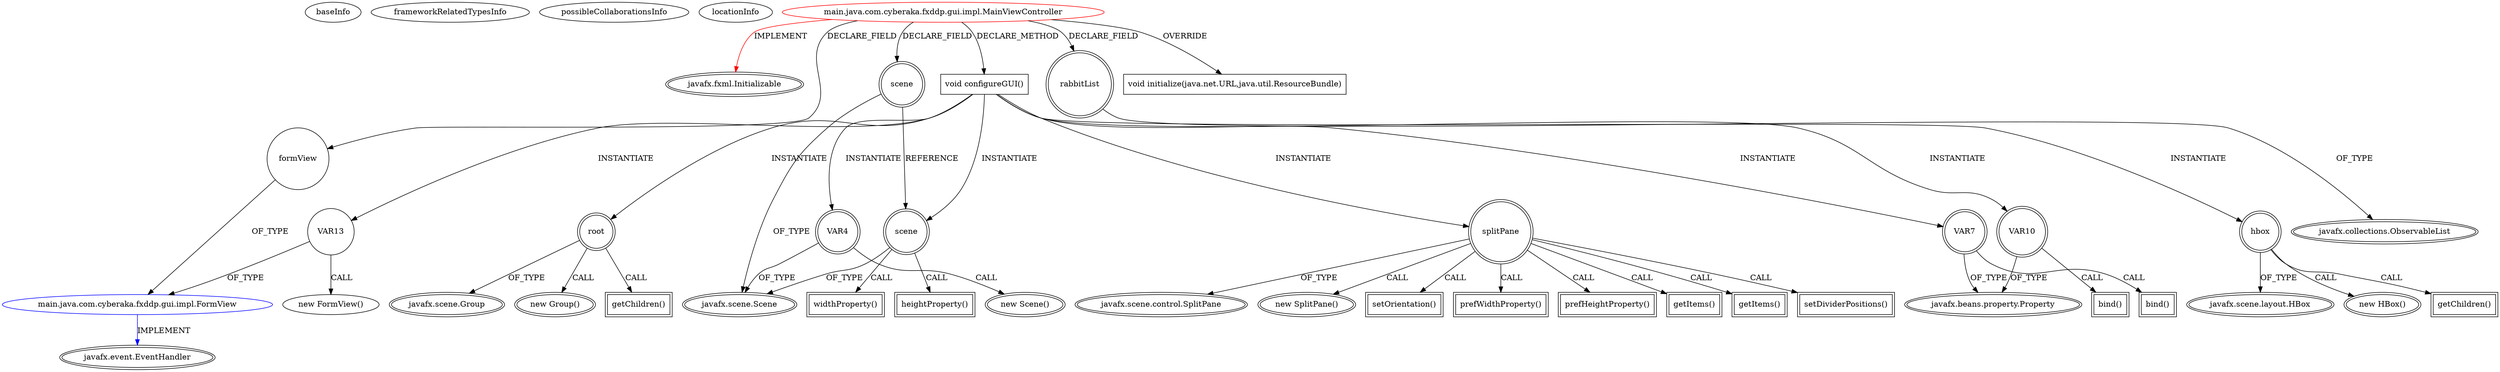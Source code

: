 digraph {
baseInfo[graphId=2334,category="extension_graph",isAnonymous=false,possibleRelation=true]
frameworkRelatedTypesInfo[0="javafx.fxml.Initializable"]
possibleCollaborationsInfo[0="2334~CLIENT_METHOD_DECLARATION-INSTANTIATION-FIELD_DECLARATION-~javafx.fxml.Initializable ~javafx.event.EventHandler ~false~false"]
locationInfo[projectName="cyberaka-fxddp_poc",filePath="/cyberaka-fxddp_poc/fxddp_poc-master/fxddp-gui/src/main/java/com/cyberaka/fxddp/gui/impl/MainViewController.java",contextSignature="MainViewController",graphId="2334"]
0[label="main.java.com.cyberaka.fxddp.gui.impl.MainViewController",vertexType="ROOT_CLIENT_CLASS_DECLARATION",isFrameworkType=false,color=red]
1[label="javafx.fxml.Initializable",vertexType="FRAMEWORK_INTERFACE_TYPE",isFrameworkType=true,peripheries=2]
2[label="formView",vertexType="FIELD_DECLARATION",isFrameworkType=false,shape=circle]
3[label="main.java.com.cyberaka.fxddp.gui.impl.FormView",vertexType="REFERENCE_CLIENT_CLASS_DECLARATION",isFrameworkType=false,color=blue]
4[label="javafx.event.EventHandler",vertexType="FRAMEWORK_INTERFACE_TYPE",isFrameworkType=true,peripheries=2]
5[label="rabbitList",vertexType="FIELD_DECLARATION",isFrameworkType=true,peripheries=2,shape=circle]
6[label="javafx.collections.ObservableList",vertexType="FRAMEWORK_INTERFACE_TYPE",isFrameworkType=true,peripheries=2]
7[label="scene",vertexType="FIELD_DECLARATION",isFrameworkType=true,peripheries=2,shape=circle]
8[label="javafx.scene.Scene",vertexType="FRAMEWORK_CLASS_TYPE",isFrameworkType=true,peripheries=2]
9[label="void initialize(java.net.URL,java.util.ResourceBundle)",vertexType="OVERRIDING_METHOD_DECLARATION",isFrameworkType=false,shape=box]
24[label="void configureGUI()",vertexType="CLIENT_METHOD_DECLARATION",isFrameworkType=false,shape=box]
26[label="root",vertexType="VARIABLE_EXPRESION",isFrameworkType=true,peripheries=2,shape=circle]
27[label="javafx.scene.Group",vertexType="FRAMEWORK_CLASS_TYPE",isFrameworkType=true,peripheries=2]
25[label="new Group()",vertexType="CONSTRUCTOR_CALL",isFrameworkType=true,peripheries=2]
29[label="VAR4",vertexType="VARIABLE_EXPRESION",isFrameworkType=true,peripheries=2,shape=circle]
28[label="new Scene()",vertexType="CONSTRUCTOR_CALL",isFrameworkType=true,peripheries=2]
32[label="splitPane",vertexType="VARIABLE_EXPRESION",isFrameworkType=true,peripheries=2,shape=circle]
33[label="javafx.scene.control.SplitPane",vertexType="FRAMEWORK_CLASS_TYPE",isFrameworkType=true,peripheries=2]
31[label="new SplitPane()",vertexType="CONSTRUCTOR_CALL",isFrameworkType=true,peripheries=2]
35[label="setOrientation()",vertexType="INSIDE_CALL",isFrameworkType=true,peripheries=2,shape=box]
36[label="VAR7",vertexType="VARIABLE_EXPRESION",isFrameworkType=true,peripheries=2,shape=circle]
38[label="javafx.beans.property.Property",vertexType="FRAMEWORK_INTERFACE_TYPE",isFrameworkType=true,peripheries=2]
37[label="bind()",vertexType="INSIDE_CALL",isFrameworkType=true,peripheries=2,shape=box]
40[label="prefWidthProperty()",vertexType="INSIDE_CALL",isFrameworkType=true,peripheries=2,shape=box]
41[label="scene",vertexType="VARIABLE_EXPRESION",isFrameworkType=true,peripheries=2,shape=circle]
42[label="widthProperty()",vertexType="INSIDE_CALL",isFrameworkType=true,peripheries=2,shape=box]
44[label="VAR10",vertexType="VARIABLE_EXPRESION",isFrameworkType=true,peripheries=2,shape=circle]
45[label="bind()",vertexType="INSIDE_CALL",isFrameworkType=true,peripheries=2,shape=box]
48[label="prefHeightProperty()",vertexType="INSIDE_CALL",isFrameworkType=true,peripheries=2,shape=box]
50[label="heightProperty()",vertexType="INSIDE_CALL",isFrameworkType=true,peripheries=2,shape=box]
52[label="VAR13",vertexType="VARIABLE_EXPRESION",isFrameworkType=false,shape=circle]
51[label="new FormView()",vertexType="CONSTRUCTOR_CALL",isFrameworkType=false]
55[label="getItems()",vertexType="INSIDE_CALL",isFrameworkType=true,peripheries=2,shape=box]
57[label="getItems()",vertexType="INSIDE_CALL",isFrameworkType=true,peripheries=2,shape=box]
59[label="setDividerPositions()",vertexType="INSIDE_CALL",isFrameworkType=true,peripheries=2,shape=box]
61[label="hbox",vertexType="VARIABLE_EXPRESION",isFrameworkType=true,peripheries=2,shape=circle]
62[label="javafx.scene.layout.HBox",vertexType="FRAMEWORK_CLASS_TYPE",isFrameworkType=true,peripheries=2]
60[label="new HBox()",vertexType="CONSTRUCTOR_CALL",isFrameworkType=true,peripheries=2]
64[label="getChildren()",vertexType="INSIDE_CALL",isFrameworkType=true,peripheries=2,shape=box]
66[label="getChildren()",vertexType="INSIDE_CALL",isFrameworkType=true,peripheries=2,shape=box]
0->1[label="IMPLEMENT",color=red]
0->2[label="DECLARE_FIELD"]
3->4[label="IMPLEMENT",color=blue]
2->3[label="OF_TYPE"]
0->5[label="DECLARE_FIELD"]
5->6[label="OF_TYPE"]
0->7[label="DECLARE_FIELD"]
7->8[label="OF_TYPE"]
0->9[label="OVERRIDE"]
0->24[label="DECLARE_METHOD"]
24->26[label="INSTANTIATE"]
26->27[label="OF_TYPE"]
26->25[label="CALL"]
24->29[label="INSTANTIATE"]
29->8[label="OF_TYPE"]
29->28[label="CALL"]
24->32[label="INSTANTIATE"]
32->33[label="OF_TYPE"]
32->31[label="CALL"]
32->35[label="CALL"]
24->36[label="INSTANTIATE"]
36->38[label="OF_TYPE"]
36->37[label="CALL"]
32->40[label="CALL"]
24->41[label="INSTANTIATE"]
7->41[label="REFERENCE"]
41->8[label="OF_TYPE"]
41->42[label="CALL"]
24->44[label="INSTANTIATE"]
44->38[label="OF_TYPE"]
44->45[label="CALL"]
32->48[label="CALL"]
41->50[label="CALL"]
24->52[label="INSTANTIATE"]
52->3[label="OF_TYPE"]
52->51[label="CALL"]
32->55[label="CALL"]
32->57[label="CALL"]
32->59[label="CALL"]
24->61[label="INSTANTIATE"]
61->62[label="OF_TYPE"]
61->60[label="CALL"]
61->64[label="CALL"]
26->66[label="CALL"]
}
